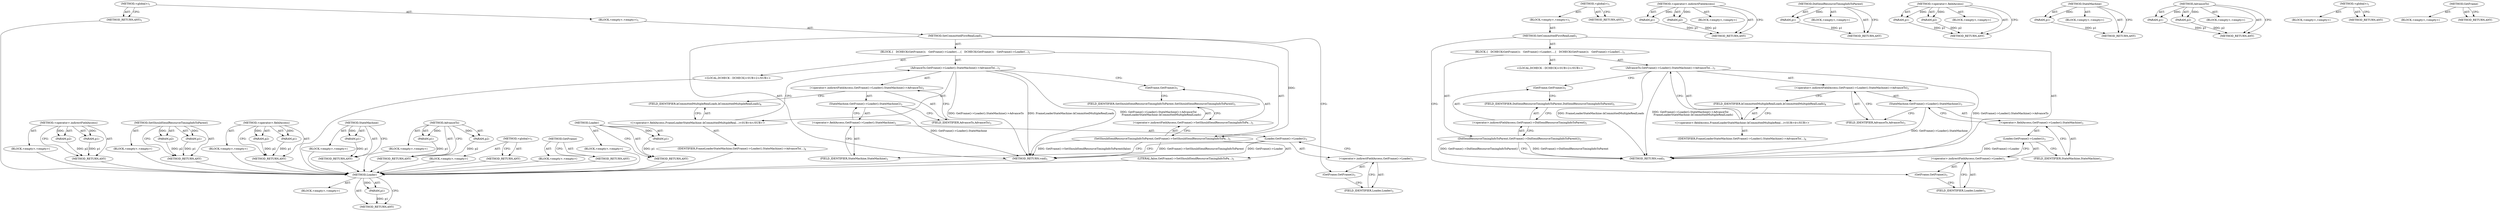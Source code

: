 digraph "GetFrame" {
vulnerable_64 [label=<(METHOD,Loader)>];
vulnerable_65 [label=<(PARAM,p1)>];
vulnerable_66 [label=<(BLOCK,&lt;empty&gt;,&lt;empty&gt;)>];
vulnerable_67 [label=<(METHOD_RETURN,ANY)>];
vulnerable_6 [label=<(METHOD,&lt;global&gt;)<SUB>1</SUB>>];
vulnerable_7 [label=<(BLOCK,&lt;empty&gt;,&lt;empty&gt;)<SUB>1</SUB>>];
vulnerable_8 [label=<(METHOD,SetCommittedFirstRealLoad)<SUB>1</SUB>>];
vulnerable_9 [label=<(BLOCK,{
   DCHECK(GetFrame());
   GetFrame()-&gt;Loader(...,{
   DCHECK(GetFrame());
   GetFrame()-&gt;Loader(...)<SUB>1</SUB>>];
vulnerable_10 [label="<(LOCAL,DCHECK : DCHECK)<SUB>2</SUB>>"];
vulnerable_11 [label=<(AdvanceTo,GetFrame()-&gt;Loader().StateMachine()-&gt;AdvanceTo(...)<SUB>3</SUB>>];
vulnerable_12 [label=<(&lt;operator&gt;.indirectFieldAccess,GetFrame()-&gt;Loader().StateMachine()-&gt;AdvanceTo)<SUB>3</SUB>>];
vulnerable_13 [label=<(StateMachine,GetFrame()-&gt;Loader().StateMachine())<SUB>3</SUB>>];
vulnerable_14 [label=<(&lt;operator&gt;.fieldAccess,GetFrame()-&gt;Loader().StateMachine)<SUB>3</SUB>>];
vulnerable_15 [label=<(Loader,GetFrame()-&gt;Loader())<SUB>3</SUB>>];
vulnerable_16 [label=<(&lt;operator&gt;.indirectFieldAccess,GetFrame()-&gt;Loader)<SUB>3</SUB>>];
vulnerable_17 [label=<(GetFrame,GetFrame())<SUB>3</SUB>>];
vulnerable_18 [label=<(FIELD_IDENTIFIER,Loader,Loader)<SUB>3</SUB>>];
vulnerable_19 [label=<(FIELD_IDENTIFIER,StateMachine,StateMachine)<SUB>3</SUB>>];
vulnerable_20 [label=<(FIELD_IDENTIFIER,AdvanceTo,AdvanceTo)<SUB>3</SUB>>];
vulnerable_21 [label="<(&lt;operator&gt;.fieldAccess,FrameLoaderStateMachine::kCommittedMultipleReal...)<SUB>4</SUB>>"];
vulnerable_22 [label=<(IDENTIFIER,FrameLoaderStateMachine,GetFrame()-&gt;Loader().StateMachine()-&gt;AdvanceTo(...)<SUB>4</SUB>>];
vulnerable_23 [label=<(FIELD_IDENTIFIER,kCommittedMultipleRealLoads,kCommittedMultipleRealLoads)<SUB>4</SUB>>];
vulnerable_24 [label=<(DidSendResourceTimingInfoToParent,GetFrame()-&gt;DidSendResourceTimingInfoToParent())<SUB>5</SUB>>];
vulnerable_25 [label=<(&lt;operator&gt;.indirectFieldAccess,GetFrame()-&gt;DidSendResourceTimingInfoToParent)<SUB>5</SUB>>];
vulnerable_26 [label=<(GetFrame,GetFrame())<SUB>5</SUB>>];
vulnerable_27 [label=<(FIELD_IDENTIFIER,DidSendResourceTimingInfoToParent,DidSendResourceTimingInfoToParent)<SUB>5</SUB>>];
vulnerable_28 [label=<(METHOD_RETURN,void)<SUB>1</SUB>>];
vulnerable_30 [label=<(METHOD_RETURN,ANY)<SUB>1</SUB>>];
vulnerable_50 [label=<(METHOD,&lt;operator&gt;.indirectFieldAccess)>];
vulnerable_51 [label=<(PARAM,p1)>];
vulnerable_52 [label=<(PARAM,p2)>];
vulnerable_53 [label=<(BLOCK,&lt;empty&gt;,&lt;empty&gt;)>];
vulnerable_54 [label=<(METHOD_RETURN,ANY)>];
vulnerable_71 [label=<(METHOD,DidSendResourceTimingInfoToParent)>];
vulnerable_72 [label=<(PARAM,p1)>];
vulnerable_73 [label=<(BLOCK,&lt;empty&gt;,&lt;empty&gt;)>];
vulnerable_74 [label=<(METHOD_RETURN,ANY)>];
vulnerable_59 [label=<(METHOD,&lt;operator&gt;.fieldAccess)>];
vulnerable_60 [label=<(PARAM,p1)>];
vulnerable_61 [label=<(PARAM,p2)>];
vulnerable_62 [label=<(BLOCK,&lt;empty&gt;,&lt;empty&gt;)>];
vulnerable_63 [label=<(METHOD_RETURN,ANY)>];
vulnerable_55 [label=<(METHOD,StateMachine)>];
vulnerable_56 [label=<(PARAM,p1)>];
vulnerable_57 [label=<(BLOCK,&lt;empty&gt;,&lt;empty&gt;)>];
vulnerable_58 [label=<(METHOD_RETURN,ANY)>];
vulnerable_45 [label=<(METHOD,AdvanceTo)>];
vulnerable_46 [label=<(PARAM,p1)>];
vulnerable_47 [label=<(PARAM,p2)>];
vulnerable_48 [label=<(BLOCK,&lt;empty&gt;,&lt;empty&gt;)>];
vulnerable_49 [label=<(METHOD_RETURN,ANY)>];
vulnerable_39 [label=<(METHOD,&lt;global&gt;)<SUB>1</SUB>>];
vulnerable_40 [label=<(BLOCK,&lt;empty&gt;,&lt;empty&gt;)>];
vulnerable_41 [label=<(METHOD_RETURN,ANY)>];
vulnerable_68 [label=<(METHOD,GetFrame)>];
vulnerable_69 [label=<(BLOCK,&lt;empty&gt;,&lt;empty&gt;)>];
vulnerable_70 [label=<(METHOD_RETURN,ANY)>];
fixed_67 [label=<(METHOD,Loader)>];
fixed_68 [label=<(PARAM,p1)>];
fixed_69 [label=<(BLOCK,&lt;empty&gt;,&lt;empty&gt;)>];
fixed_70 [label=<(METHOD_RETURN,ANY)>];
fixed_6 [label=<(METHOD,&lt;global&gt;)<SUB>1</SUB>>];
fixed_7 [label=<(BLOCK,&lt;empty&gt;,&lt;empty&gt;)<SUB>1</SUB>>];
fixed_8 [label=<(METHOD,SetCommittedFirstRealLoad)<SUB>1</SUB>>];
fixed_9 [label=<(BLOCK,{
   DCHECK(GetFrame());
   GetFrame()-&gt;Loader(...,{
   DCHECK(GetFrame());
   GetFrame()-&gt;Loader(...)<SUB>1</SUB>>];
fixed_10 [label="<(LOCAL,DCHECK : DCHECK)<SUB>2</SUB>>"];
fixed_11 [label=<(AdvanceTo,GetFrame()-&gt;Loader().StateMachine()-&gt;AdvanceTo(...)<SUB>3</SUB>>];
fixed_12 [label=<(&lt;operator&gt;.indirectFieldAccess,GetFrame()-&gt;Loader().StateMachine()-&gt;AdvanceTo)<SUB>3</SUB>>];
fixed_13 [label=<(StateMachine,GetFrame()-&gt;Loader().StateMachine())<SUB>3</SUB>>];
fixed_14 [label=<(&lt;operator&gt;.fieldAccess,GetFrame()-&gt;Loader().StateMachine)<SUB>3</SUB>>];
fixed_15 [label=<(Loader,GetFrame()-&gt;Loader())<SUB>3</SUB>>];
fixed_16 [label=<(&lt;operator&gt;.indirectFieldAccess,GetFrame()-&gt;Loader)<SUB>3</SUB>>];
fixed_17 [label=<(GetFrame,GetFrame())<SUB>3</SUB>>];
fixed_18 [label=<(FIELD_IDENTIFIER,Loader,Loader)<SUB>3</SUB>>];
fixed_19 [label=<(FIELD_IDENTIFIER,StateMachine,StateMachine)<SUB>3</SUB>>];
fixed_20 [label=<(FIELD_IDENTIFIER,AdvanceTo,AdvanceTo)<SUB>3</SUB>>];
fixed_21 [label="<(&lt;operator&gt;.fieldAccess,FrameLoaderStateMachine::kCommittedMultipleReal...)<SUB>4</SUB>>"];
fixed_22 [label=<(IDENTIFIER,FrameLoaderStateMachine,GetFrame()-&gt;Loader().StateMachine()-&gt;AdvanceTo(...)<SUB>4</SUB>>];
fixed_23 [label=<(FIELD_IDENTIFIER,kCommittedMultipleRealLoads,kCommittedMultipleRealLoads)<SUB>4</SUB>>];
fixed_24 [label=<(SetShouldSendResourceTimingInfoToParent,GetFrame()-&gt;SetShouldSendResourceTimingInfoToPa...)<SUB>5</SUB>>];
fixed_25 [label=<(&lt;operator&gt;.indirectFieldAccess,GetFrame()-&gt;SetShouldSendResourceTimingInfoToPa...)<SUB>5</SUB>>];
fixed_26 [label=<(GetFrame,GetFrame())<SUB>5</SUB>>];
fixed_27 [label=<(FIELD_IDENTIFIER,SetShouldSendResourceTimingInfoToParent,SetShouldSendResourceTimingInfoToParent)<SUB>5</SUB>>];
fixed_28 [label=<(LITERAL,false,GetFrame()-&gt;SetShouldSendResourceTimingInfoToPa...)<SUB>5</SUB>>];
fixed_29 [label=<(METHOD_RETURN,void)<SUB>1</SUB>>];
fixed_31 [label=<(METHOD_RETURN,ANY)<SUB>1</SUB>>];
fixed_53 [label=<(METHOD,&lt;operator&gt;.indirectFieldAccess)>];
fixed_54 [label=<(PARAM,p1)>];
fixed_55 [label=<(PARAM,p2)>];
fixed_56 [label=<(BLOCK,&lt;empty&gt;,&lt;empty&gt;)>];
fixed_57 [label=<(METHOD_RETURN,ANY)>];
fixed_74 [label=<(METHOD,SetShouldSendResourceTimingInfoToParent)>];
fixed_75 [label=<(PARAM,p1)>];
fixed_76 [label=<(PARAM,p2)>];
fixed_77 [label=<(BLOCK,&lt;empty&gt;,&lt;empty&gt;)>];
fixed_78 [label=<(METHOD_RETURN,ANY)>];
fixed_62 [label=<(METHOD,&lt;operator&gt;.fieldAccess)>];
fixed_63 [label=<(PARAM,p1)>];
fixed_64 [label=<(PARAM,p2)>];
fixed_65 [label=<(BLOCK,&lt;empty&gt;,&lt;empty&gt;)>];
fixed_66 [label=<(METHOD_RETURN,ANY)>];
fixed_58 [label=<(METHOD,StateMachine)>];
fixed_59 [label=<(PARAM,p1)>];
fixed_60 [label=<(BLOCK,&lt;empty&gt;,&lt;empty&gt;)>];
fixed_61 [label=<(METHOD_RETURN,ANY)>];
fixed_48 [label=<(METHOD,AdvanceTo)>];
fixed_49 [label=<(PARAM,p1)>];
fixed_50 [label=<(PARAM,p2)>];
fixed_51 [label=<(BLOCK,&lt;empty&gt;,&lt;empty&gt;)>];
fixed_52 [label=<(METHOD_RETURN,ANY)>];
fixed_42 [label=<(METHOD,&lt;global&gt;)<SUB>1</SUB>>];
fixed_43 [label=<(BLOCK,&lt;empty&gt;,&lt;empty&gt;)>];
fixed_44 [label=<(METHOD_RETURN,ANY)>];
fixed_71 [label=<(METHOD,GetFrame)>];
fixed_72 [label=<(BLOCK,&lt;empty&gt;,&lt;empty&gt;)>];
fixed_73 [label=<(METHOD_RETURN,ANY)>];
vulnerable_64 -> vulnerable_65  [key=0, label="AST: "];
vulnerable_64 -> vulnerable_65  [key=1, label="DDG: "];
vulnerable_64 -> vulnerable_66  [key=0, label="AST: "];
vulnerable_64 -> vulnerable_67  [key=0, label="AST: "];
vulnerable_64 -> vulnerable_67  [key=1, label="CFG: "];
vulnerable_65 -> vulnerable_67  [key=0, label="DDG: p1"];
vulnerable_6 -> vulnerable_7  [key=0, label="AST: "];
vulnerable_6 -> vulnerable_30  [key=0, label="AST: "];
vulnerable_6 -> vulnerable_30  [key=1, label="CFG: "];
vulnerable_7 -> vulnerable_8  [key=0, label="AST: "];
vulnerable_8 -> vulnerable_9  [key=0, label="AST: "];
vulnerable_8 -> vulnerable_28  [key=0, label="AST: "];
vulnerable_8 -> vulnerable_17  [key=0, label="CFG: "];
vulnerable_9 -> vulnerable_10  [key=0, label="AST: "];
vulnerable_9 -> vulnerable_11  [key=0, label="AST: "];
vulnerable_9 -> vulnerable_24  [key=0, label="AST: "];
vulnerable_11 -> vulnerable_12  [key=0, label="AST: "];
vulnerable_11 -> vulnerable_21  [key=0, label="AST: "];
vulnerable_11 -> vulnerable_26  [key=0, label="CFG: "];
vulnerable_11 -> vulnerable_28  [key=0, label="DDG: GetFrame()-&gt;Loader().StateMachine()-&gt;AdvanceTo"];
vulnerable_11 -> vulnerable_28  [key=1, label="DDG: FrameLoaderStateMachine::kCommittedMultipleRealLoads"];
vulnerable_11 -> vulnerable_28  [key=2, label="DDG: GetFrame()-&gt;Loader().StateMachine()-&gt;AdvanceTo(
       FrameLoaderStateMachine::kCommittedMultipleRealLoads)"];
vulnerable_12 -> vulnerable_13  [key=0, label="AST: "];
vulnerable_12 -> vulnerable_20  [key=0, label="AST: "];
vulnerable_12 -> vulnerable_23  [key=0, label="CFG: "];
vulnerable_13 -> vulnerable_14  [key=0, label="AST: "];
vulnerable_13 -> vulnerable_20  [key=0, label="CFG: "];
vulnerable_13 -> vulnerable_28  [key=0, label="DDG: GetFrame()-&gt;Loader().StateMachine"];
vulnerable_14 -> vulnerable_15  [key=0, label="AST: "];
vulnerable_14 -> vulnerable_19  [key=0, label="AST: "];
vulnerable_14 -> vulnerable_13  [key=0, label="CFG: "];
vulnerable_15 -> vulnerable_16  [key=0, label="AST: "];
vulnerable_15 -> vulnerable_19  [key=0, label="CFG: "];
vulnerable_15 -> vulnerable_28  [key=0, label="DDG: GetFrame()-&gt;Loader"];
vulnerable_16 -> vulnerable_17  [key=0, label="AST: "];
vulnerable_16 -> vulnerable_18  [key=0, label="AST: "];
vulnerable_16 -> vulnerable_15  [key=0, label="CFG: "];
vulnerable_17 -> vulnerable_18  [key=0, label="CFG: "];
vulnerable_18 -> vulnerable_16  [key=0, label="CFG: "];
vulnerable_19 -> vulnerable_14  [key=0, label="CFG: "];
vulnerable_20 -> vulnerable_12  [key=0, label="CFG: "];
vulnerable_21 -> vulnerable_22  [key=0, label="AST: "];
vulnerable_21 -> vulnerable_23  [key=0, label="AST: "];
vulnerable_21 -> vulnerable_11  [key=0, label="CFG: "];
vulnerable_23 -> vulnerable_21  [key=0, label="CFG: "];
vulnerable_24 -> vulnerable_25  [key=0, label="AST: "];
vulnerable_24 -> vulnerable_28  [key=0, label="CFG: "];
vulnerable_24 -> vulnerable_28  [key=1, label="DDG: GetFrame()-&gt;DidSendResourceTimingInfoToParent"];
vulnerable_24 -> vulnerable_28  [key=2, label="DDG: GetFrame()-&gt;DidSendResourceTimingInfoToParent()"];
vulnerable_25 -> vulnerable_26  [key=0, label="AST: "];
vulnerable_25 -> vulnerable_27  [key=0, label="AST: "];
vulnerable_25 -> vulnerable_24  [key=0, label="CFG: "];
vulnerable_26 -> vulnerable_27  [key=0, label="CFG: "];
vulnerable_27 -> vulnerable_25  [key=0, label="CFG: "];
vulnerable_50 -> vulnerable_51  [key=0, label="AST: "];
vulnerable_50 -> vulnerable_51  [key=1, label="DDG: "];
vulnerable_50 -> vulnerable_53  [key=0, label="AST: "];
vulnerable_50 -> vulnerable_52  [key=0, label="AST: "];
vulnerable_50 -> vulnerable_52  [key=1, label="DDG: "];
vulnerable_50 -> vulnerable_54  [key=0, label="AST: "];
vulnerable_50 -> vulnerable_54  [key=1, label="CFG: "];
vulnerable_51 -> vulnerable_54  [key=0, label="DDG: p1"];
vulnerable_52 -> vulnerable_54  [key=0, label="DDG: p2"];
vulnerable_71 -> vulnerable_72  [key=0, label="AST: "];
vulnerable_71 -> vulnerable_72  [key=1, label="DDG: "];
vulnerable_71 -> vulnerable_73  [key=0, label="AST: "];
vulnerable_71 -> vulnerable_74  [key=0, label="AST: "];
vulnerable_71 -> vulnerable_74  [key=1, label="CFG: "];
vulnerable_72 -> vulnerable_74  [key=0, label="DDG: p1"];
vulnerable_59 -> vulnerable_60  [key=0, label="AST: "];
vulnerable_59 -> vulnerable_60  [key=1, label="DDG: "];
vulnerable_59 -> vulnerable_62  [key=0, label="AST: "];
vulnerable_59 -> vulnerable_61  [key=0, label="AST: "];
vulnerable_59 -> vulnerable_61  [key=1, label="DDG: "];
vulnerable_59 -> vulnerable_63  [key=0, label="AST: "];
vulnerable_59 -> vulnerable_63  [key=1, label="CFG: "];
vulnerable_60 -> vulnerable_63  [key=0, label="DDG: p1"];
vulnerable_61 -> vulnerable_63  [key=0, label="DDG: p2"];
vulnerable_55 -> vulnerable_56  [key=0, label="AST: "];
vulnerable_55 -> vulnerable_56  [key=1, label="DDG: "];
vulnerable_55 -> vulnerable_57  [key=0, label="AST: "];
vulnerable_55 -> vulnerable_58  [key=0, label="AST: "];
vulnerable_55 -> vulnerable_58  [key=1, label="CFG: "];
vulnerable_56 -> vulnerable_58  [key=0, label="DDG: p1"];
vulnerable_45 -> vulnerable_46  [key=0, label="AST: "];
vulnerable_45 -> vulnerable_46  [key=1, label="DDG: "];
vulnerable_45 -> vulnerable_48  [key=0, label="AST: "];
vulnerable_45 -> vulnerable_47  [key=0, label="AST: "];
vulnerable_45 -> vulnerable_47  [key=1, label="DDG: "];
vulnerable_45 -> vulnerable_49  [key=0, label="AST: "];
vulnerable_45 -> vulnerable_49  [key=1, label="CFG: "];
vulnerable_46 -> vulnerable_49  [key=0, label="DDG: p1"];
vulnerable_47 -> vulnerable_49  [key=0, label="DDG: p2"];
vulnerable_39 -> vulnerable_40  [key=0, label="AST: "];
vulnerable_39 -> vulnerable_41  [key=0, label="AST: "];
vulnerable_39 -> vulnerable_41  [key=1, label="CFG: "];
vulnerable_68 -> vulnerable_69  [key=0, label="AST: "];
vulnerable_68 -> vulnerable_70  [key=0, label="AST: "];
vulnerable_68 -> vulnerable_70  [key=1, label="CFG: "];
fixed_67 -> fixed_68  [key=0, label="AST: "];
fixed_67 -> fixed_68  [key=1, label="DDG: "];
fixed_67 -> fixed_69  [key=0, label="AST: "];
fixed_67 -> fixed_70  [key=0, label="AST: "];
fixed_67 -> fixed_70  [key=1, label="CFG: "];
fixed_68 -> fixed_70  [key=0, label="DDG: p1"];
fixed_69 -> vulnerable_64  [key=0];
fixed_70 -> vulnerable_64  [key=0];
fixed_6 -> fixed_7  [key=0, label="AST: "];
fixed_6 -> fixed_31  [key=0, label="AST: "];
fixed_6 -> fixed_31  [key=1, label="CFG: "];
fixed_7 -> fixed_8  [key=0, label="AST: "];
fixed_8 -> fixed_9  [key=0, label="AST: "];
fixed_8 -> fixed_29  [key=0, label="AST: "];
fixed_8 -> fixed_17  [key=0, label="CFG: "];
fixed_8 -> fixed_24  [key=0, label="DDG: "];
fixed_9 -> fixed_10  [key=0, label="AST: "];
fixed_9 -> fixed_11  [key=0, label="AST: "];
fixed_9 -> fixed_24  [key=0, label="AST: "];
fixed_10 -> vulnerable_64  [key=0];
fixed_11 -> fixed_12  [key=0, label="AST: "];
fixed_11 -> fixed_21  [key=0, label="AST: "];
fixed_11 -> fixed_26  [key=0, label="CFG: "];
fixed_11 -> fixed_29  [key=0, label="DDG: GetFrame()-&gt;Loader().StateMachine()-&gt;AdvanceTo"];
fixed_11 -> fixed_29  [key=1, label="DDG: FrameLoaderStateMachine::kCommittedMultipleRealLoads"];
fixed_11 -> fixed_29  [key=2, label="DDG: GetFrame()-&gt;Loader().StateMachine()-&gt;AdvanceTo(
       FrameLoaderStateMachine::kCommittedMultipleRealLoads)"];
fixed_12 -> fixed_13  [key=0, label="AST: "];
fixed_12 -> fixed_20  [key=0, label="AST: "];
fixed_12 -> fixed_23  [key=0, label="CFG: "];
fixed_13 -> fixed_14  [key=0, label="AST: "];
fixed_13 -> fixed_20  [key=0, label="CFG: "];
fixed_13 -> fixed_29  [key=0, label="DDG: GetFrame()-&gt;Loader().StateMachine"];
fixed_14 -> fixed_15  [key=0, label="AST: "];
fixed_14 -> fixed_19  [key=0, label="AST: "];
fixed_14 -> fixed_13  [key=0, label="CFG: "];
fixed_15 -> fixed_16  [key=0, label="AST: "];
fixed_15 -> fixed_19  [key=0, label="CFG: "];
fixed_15 -> fixed_29  [key=0, label="DDG: GetFrame()-&gt;Loader"];
fixed_16 -> fixed_17  [key=0, label="AST: "];
fixed_16 -> fixed_18  [key=0, label="AST: "];
fixed_16 -> fixed_15  [key=0, label="CFG: "];
fixed_17 -> fixed_18  [key=0, label="CFG: "];
fixed_18 -> fixed_16  [key=0, label="CFG: "];
fixed_19 -> fixed_14  [key=0, label="CFG: "];
fixed_20 -> fixed_12  [key=0, label="CFG: "];
fixed_21 -> fixed_22  [key=0, label="AST: "];
fixed_21 -> fixed_23  [key=0, label="AST: "];
fixed_21 -> fixed_11  [key=0, label="CFG: "];
fixed_22 -> vulnerable_64  [key=0];
fixed_23 -> fixed_21  [key=0, label="CFG: "];
fixed_24 -> fixed_25  [key=0, label="AST: "];
fixed_24 -> fixed_28  [key=0, label="AST: "];
fixed_24 -> fixed_29  [key=0, label="CFG: "];
fixed_24 -> fixed_29  [key=1, label="DDG: GetFrame()-&gt;SetShouldSendResourceTimingInfoToParent"];
fixed_24 -> fixed_29  [key=2, label="DDG: GetFrame()-&gt;SetShouldSendResourceTimingInfoToParent(false)"];
fixed_25 -> fixed_26  [key=0, label="AST: "];
fixed_25 -> fixed_27  [key=0, label="AST: "];
fixed_25 -> fixed_24  [key=0, label="CFG: "];
fixed_26 -> fixed_27  [key=0, label="CFG: "];
fixed_27 -> fixed_25  [key=0, label="CFG: "];
fixed_28 -> vulnerable_64  [key=0];
fixed_29 -> vulnerable_64  [key=0];
fixed_31 -> vulnerable_64  [key=0];
fixed_53 -> fixed_54  [key=0, label="AST: "];
fixed_53 -> fixed_54  [key=1, label="DDG: "];
fixed_53 -> fixed_56  [key=0, label="AST: "];
fixed_53 -> fixed_55  [key=0, label="AST: "];
fixed_53 -> fixed_55  [key=1, label="DDG: "];
fixed_53 -> fixed_57  [key=0, label="AST: "];
fixed_53 -> fixed_57  [key=1, label="CFG: "];
fixed_54 -> fixed_57  [key=0, label="DDG: p1"];
fixed_55 -> fixed_57  [key=0, label="DDG: p2"];
fixed_56 -> vulnerable_64  [key=0];
fixed_57 -> vulnerable_64  [key=0];
fixed_74 -> fixed_75  [key=0, label="AST: "];
fixed_74 -> fixed_75  [key=1, label="DDG: "];
fixed_74 -> fixed_77  [key=0, label="AST: "];
fixed_74 -> fixed_76  [key=0, label="AST: "];
fixed_74 -> fixed_76  [key=1, label="DDG: "];
fixed_74 -> fixed_78  [key=0, label="AST: "];
fixed_74 -> fixed_78  [key=1, label="CFG: "];
fixed_75 -> fixed_78  [key=0, label="DDG: p1"];
fixed_76 -> fixed_78  [key=0, label="DDG: p2"];
fixed_77 -> vulnerable_64  [key=0];
fixed_78 -> vulnerable_64  [key=0];
fixed_62 -> fixed_63  [key=0, label="AST: "];
fixed_62 -> fixed_63  [key=1, label="DDG: "];
fixed_62 -> fixed_65  [key=0, label="AST: "];
fixed_62 -> fixed_64  [key=0, label="AST: "];
fixed_62 -> fixed_64  [key=1, label="DDG: "];
fixed_62 -> fixed_66  [key=0, label="AST: "];
fixed_62 -> fixed_66  [key=1, label="CFG: "];
fixed_63 -> fixed_66  [key=0, label="DDG: p1"];
fixed_64 -> fixed_66  [key=0, label="DDG: p2"];
fixed_65 -> vulnerable_64  [key=0];
fixed_66 -> vulnerable_64  [key=0];
fixed_58 -> fixed_59  [key=0, label="AST: "];
fixed_58 -> fixed_59  [key=1, label="DDG: "];
fixed_58 -> fixed_60  [key=0, label="AST: "];
fixed_58 -> fixed_61  [key=0, label="AST: "];
fixed_58 -> fixed_61  [key=1, label="CFG: "];
fixed_59 -> fixed_61  [key=0, label="DDG: p1"];
fixed_60 -> vulnerable_64  [key=0];
fixed_61 -> vulnerable_64  [key=0];
fixed_48 -> fixed_49  [key=0, label="AST: "];
fixed_48 -> fixed_49  [key=1, label="DDG: "];
fixed_48 -> fixed_51  [key=0, label="AST: "];
fixed_48 -> fixed_50  [key=0, label="AST: "];
fixed_48 -> fixed_50  [key=1, label="DDG: "];
fixed_48 -> fixed_52  [key=0, label="AST: "];
fixed_48 -> fixed_52  [key=1, label="CFG: "];
fixed_49 -> fixed_52  [key=0, label="DDG: p1"];
fixed_50 -> fixed_52  [key=0, label="DDG: p2"];
fixed_51 -> vulnerable_64  [key=0];
fixed_52 -> vulnerable_64  [key=0];
fixed_42 -> fixed_43  [key=0, label="AST: "];
fixed_42 -> fixed_44  [key=0, label="AST: "];
fixed_42 -> fixed_44  [key=1, label="CFG: "];
fixed_43 -> vulnerable_64  [key=0];
fixed_44 -> vulnerable_64  [key=0];
fixed_71 -> fixed_72  [key=0, label="AST: "];
fixed_71 -> fixed_73  [key=0, label="AST: "];
fixed_71 -> fixed_73  [key=1, label="CFG: "];
fixed_72 -> vulnerable_64  [key=0];
fixed_73 -> vulnerable_64  [key=0];
}
